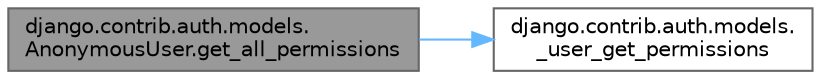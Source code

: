 digraph "django.contrib.auth.models.AnonymousUser.get_all_permissions"
{
 // LATEX_PDF_SIZE
  bgcolor="transparent";
  edge [fontname=Helvetica,fontsize=10,labelfontname=Helvetica,labelfontsize=10];
  node [fontname=Helvetica,fontsize=10,shape=box,height=0.2,width=0.4];
  rankdir="LR";
  Node1 [id="Node000001",label="django.contrib.auth.models.\lAnonymousUser.get_all_permissions",height=0.2,width=0.4,color="gray40", fillcolor="grey60", style="filled", fontcolor="black",tooltip=" "];
  Node1 -> Node2 [id="edge1_Node000001_Node000002",color="steelblue1",style="solid",tooltip=" "];
  Node2 [id="Node000002",label="django.contrib.auth.models.\l_user_get_permissions",height=0.2,width=0.4,color="grey40", fillcolor="white", style="filled",URL="$namespacedjango_1_1contrib_1_1auth_1_1models.html#a8099fae7782c268569d1ea91533f33af",tooltip=" "];
}
